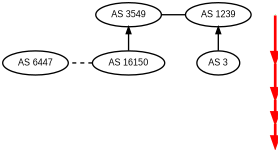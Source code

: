 strict graph {
	graph [ordering=out, margin=0, nodesep="0.5", ranksep="0.5", size="6,1", outputorder="edgesfirst"];
	node [label="\N"];
	graph [bb="0,0,371,108"];
	fake2 [style=invis, pos="49,90", width="0.86111", height="0.5"];
	3 [label="AS 3", shape=oval, fontname=Arial, penwidth=2, pos="322,18", width="0.88889", height="0.5"];
	1239 [label="AS 1239", shape=oval, fontname=Arial, penwidth=2, pos="322,90", width="1.3611", height="0.5"];
	3549 [label="AS 3549", shape=oval, fontname=Arial, penwidth=2, pos="188,90", width="1.3611", height="0.5"];
	16150 [label="AS 16150", shape=oval, fontname=Arial, penwidth=2, pos="188,18", width="1.5", height="0.5"];
	6447 [label="AS 6447", shape=oval, fontname=Arial, penwidth=2, pos="49,18", width="1.3611", height="0.5"];

	30 [label="", shape=point, pos="342,25", width="0", height="0", color="green"];
	12390 [label="", shape=point, pos="342,80", width="0", height="0", color="green"];
	35490 [label="", shape=point, pos="170,80", width="0", height="0", color="green"];
	161500 [label="", shape=point, pos="170,30", width="0", height="0", color="green"];
	64470 [label="", shape=point, pos="50,30", width="0", height="0", color="green"];

	"30" -- "12390" [penwidth=4, color="red", dir=forward, arrowhead=normal, arrowsize=1.5];
	"12390" -- "35490" [penwidth=4, color="red", dir=forward, arrowhead=normal, arrowsize=1.5];
	"35490" -- "161500" [penwidth=4, color="red", dir=forward, arrowhead=normal, arrowsize=1.5];
	"161500" -- "64470" [penwidth=4, style=solid, color="red", dir=forward, arrowhead=normal, arrowsize=1.5];

	3549 -- 16150 [penwidth=2, dir=back, arrowhead=normal, pos="s,188,71.831 188,61.573 188,53.108 188,44.059 188,36.413"];
	1239 -- 3 [penwidth=2, dir=back, arrowhead=normal, pos="s,322,71.831 322,61.573 322,53.108 322,44.059 322,36.413"];
	16150 -- 6447 [penwidth=2, style=dashed, constraint=false, pos="133.94,18 122.01,18 110.07,18 98.139,18"];
	3549 -- 1239 [penwidth=2, constraint=false, pos="237.2,90 249.13,90 261.05,90 272.98,90"];
	fake2 -- 6447 [style=invis, pos="49,71.831 49,61 49,47.288 49,36.413"];

}
